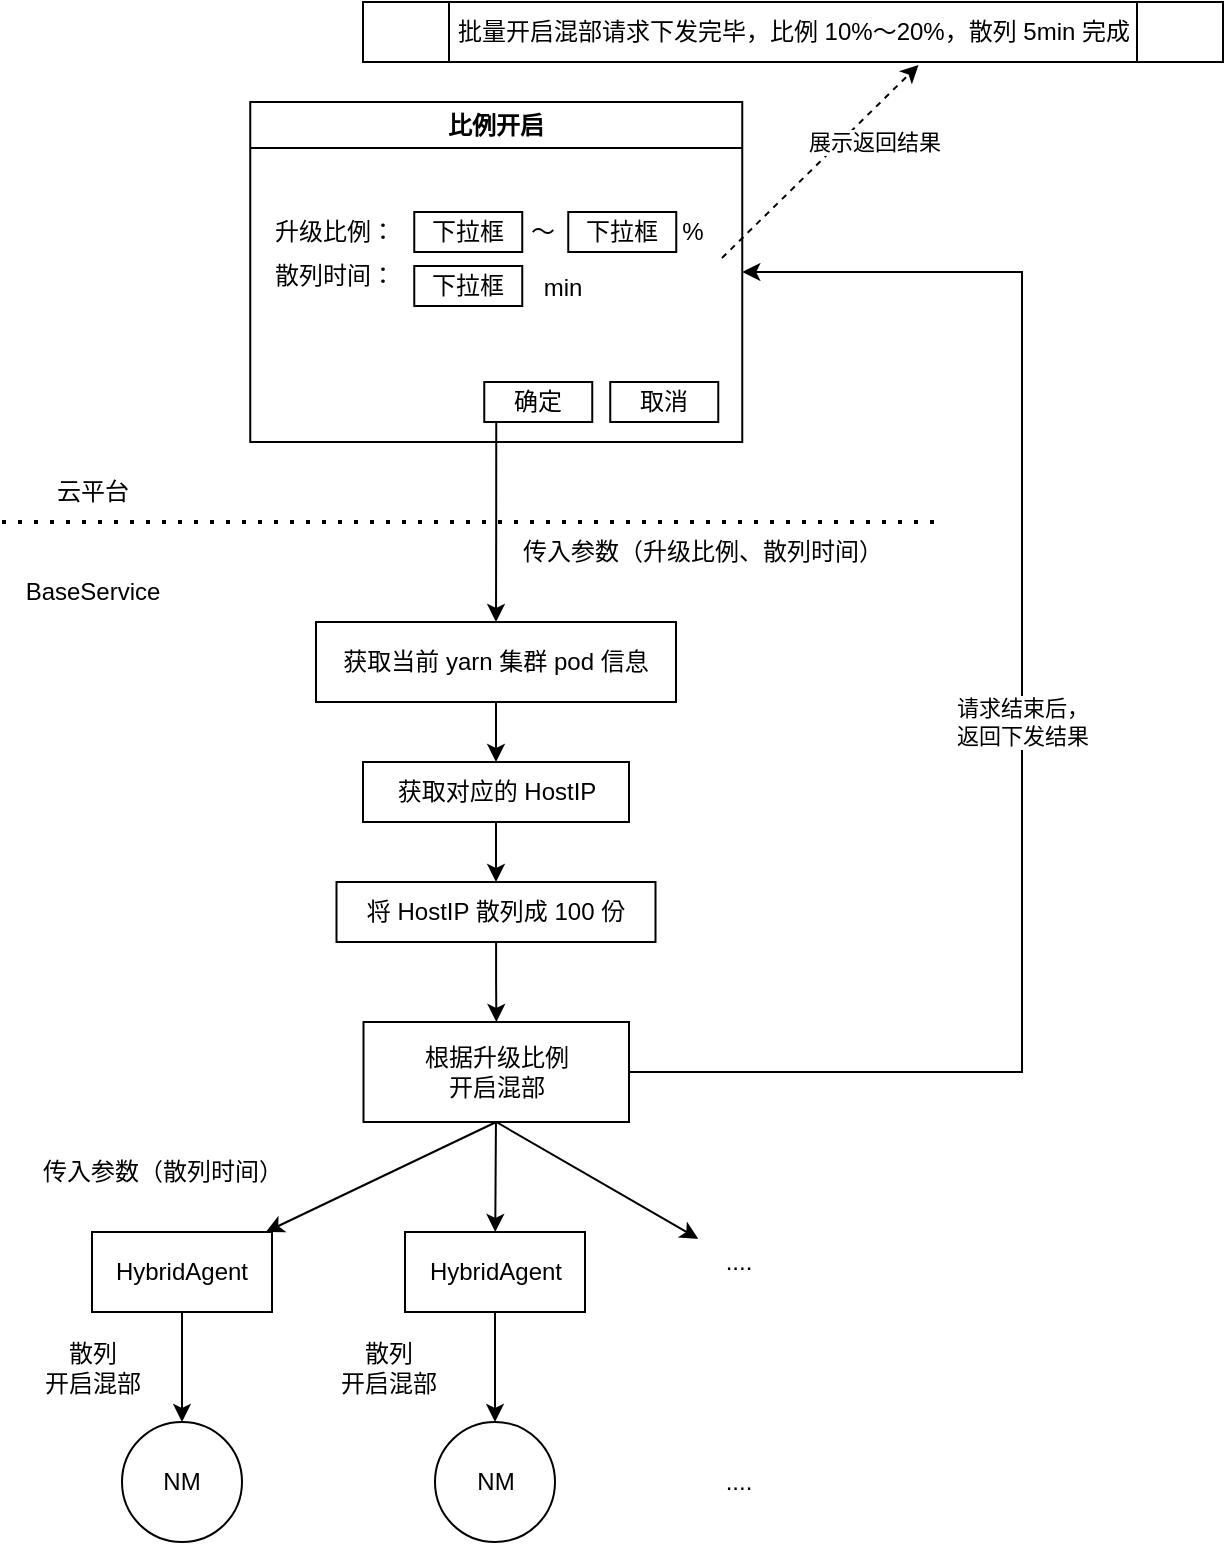 <mxfile version="24.8.6">
  <diagram name="第 1 页" id="Ra5ny07DFopt3GZYHSgJ">
    <mxGraphModel dx="996" dy="847" grid="1" gridSize="10" guides="1" tooltips="1" connect="1" arrows="1" fold="1" page="1" pageScale="1" pageWidth="827" pageHeight="1169" math="0" shadow="0">
      <root>
        <mxCell id="0" />
        <mxCell id="1" parent="0" />
        <mxCell id="k2kt2LY7Nyyv3Ihux5f3-31" style="edgeStyle=orthogonalEdgeStyle;rounded=0;orthogonalLoop=1;jettySize=auto;html=1;entryX=0.5;entryY=0;entryDx=0;entryDy=0;exitX=0.111;exitY=0.98;exitDx=0;exitDy=0;exitPerimeter=0;" edge="1" parent="1" source="k2kt2LY7Nyyv3Ihux5f3-12" target="k2kt2LY7Nyyv3Ihux5f3-14">
          <mxGeometry relative="1" as="geometry" />
        </mxCell>
        <mxCell id="k2kt2LY7Nyyv3Ihux5f3-3" value="比例开启" style="swimlane;whiteSpace=wrap;html=1;" vertex="1" parent="1">
          <mxGeometry x="204.13" y="70" width="246" height="170" as="geometry" />
        </mxCell>
        <mxCell id="k2kt2LY7Nyyv3Ihux5f3-4" value="下拉框" style="rounded=0;whiteSpace=wrap;html=1;fillColor=none;" vertex="1" parent="k2kt2LY7Nyyv3Ihux5f3-3">
          <mxGeometry x="82" y="55" width="54" height="20" as="geometry" />
        </mxCell>
        <mxCell id="k2kt2LY7Nyyv3Ihux5f3-6" value="散列时间：" style="text;html=1;align=center;verticalAlign=middle;resizable=0;points=[];autosize=1;strokeColor=none;fillColor=none;" vertex="1" parent="k2kt2LY7Nyyv3Ihux5f3-3">
          <mxGeometry x="2" y="72" width="80" height="30" as="geometry" />
        </mxCell>
        <mxCell id="k2kt2LY7Nyyv3Ihux5f3-5" value="升级比例：" style="text;html=1;align=center;verticalAlign=middle;resizable=0;points=[];autosize=1;strokeColor=none;fillColor=none;" vertex="1" parent="k2kt2LY7Nyyv3Ihux5f3-3">
          <mxGeometry x="2" y="50" width="80" height="30" as="geometry" />
        </mxCell>
        <mxCell id="k2kt2LY7Nyyv3Ihux5f3-7" value="下拉框" style="rounded=0;whiteSpace=wrap;html=1;fillColor=none;" vertex="1" parent="k2kt2LY7Nyyv3Ihux5f3-3">
          <mxGeometry x="159" y="55" width="54" height="20" as="geometry" />
        </mxCell>
        <mxCell id="k2kt2LY7Nyyv3Ihux5f3-8" value="～" style="text;html=1;align=center;verticalAlign=middle;resizable=0;points=[];autosize=1;strokeColor=none;fillColor=none;" vertex="1" parent="k2kt2LY7Nyyv3Ihux5f3-3">
          <mxGeometry x="126" y="50" width="40" height="30" as="geometry" />
        </mxCell>
        <mxCell id="k2kt2LY7Nyyv3Ihux5f3-9" value="%" style="text;html=1;align=center;verticalAlign=middle;resizable=0;points=[];autosize=1;strokeColor=none;fillColor=none;" vertex="1" parent="k2kt2LY7Nyyv3Ihux5f3-3">
          <mxGeometry x="206" y="50" width="30" height="30" as="geometry" />
        </mxCell>
        <mxCell id="k2kt2LY7Nyyv3Ihux5f3-10" value="下拉框" style="rounded=0;whiteSpace=wrap;html=1;fillColor=none;" vertex="1" parent="k2kt2LY7Nyyv3Ihux5f3-3">
          <mxGeometry x="82" y="82" width="54" height="20" as="geometry" />
        </mxCell>
        <mxCell id="k2kt2LY7Nyyv3Ihux5f3-12" value="确定" style="rounded=0;whiteSpace=wrap;html=1;fillColor=none;" vertex="1" parent="k2kt2LY7Nyyv3Ihux5f3-3">
          <mxGeometry x="117" y="140" width="54" height="20" as="geometry" />
        </mxCell>
        <mxCell id="k2kt2LY7Nyyv3Ihux5f3-13" value="取消" style="rounded=0;whiteSpace=wrap;html=1;fillColor=none;" vertex="1" parent="k2kt2LY7Nyyv3Ihux5f3-3">
          <mxGeometry x="180" y="140" width="54" height="20" as="geometry" />
        </mxCell>
        <mxCell id="k2kt2LY7Nyyv3Ihux5f3-11" value="min" style="text;html=1;align=center;verticalAlign=middle;resizable=0;points=[];autosize=1;strokeColor=none;fillColor=none;" vertex="1" parent="1">
          <mxGeometry x="340.13" y="148" width="40" height="30" as="geometry" />
        </mxCell>
        <mxCell id="k2kt2LY7Nyyv3Ihux5f3-33" style="edgeStyle=orthogonalEdgeStyle;rounded=0;orthogonalLoop=1;jettySize=auto;html=1;entryX=0.5;entryY=0;entryDx=0;entryDy=0;" edge="1" parent="1" source="k2kt2LY7Nyyv3Ihux5f3-14" target="k2kt2LY7Nyyv3Ihux5f3-15">
          <mxGeometry relative="1" as="geometry" />
        </mxCell>
        <mxCell id="k2kt2LY7Nyyv3Ihux5f3-14" value="获取当前 yarn 集群 pod 信息" style="rounded=0;whiteSpace=wrap;html=1;fillColor=none;" vertex="1" parent="1">
          <mxGeometry x="237" y="330" width="180" height="40" as="geometry" />
        </mxCell>
        <mxCell id="k2kt2LY7Nyyv3Ihux5f3-34" style="edgeStyle=orthogonalEdgeStyle;rounded=0;orthogonalLoop=1;jettySize=auto;html=1;entryX=0.5;entryY=0;entryDx=0;entryDy=0;" edge="1" parent="1" source="k2kt2LY7Nyyv3Ihux5f3-15" target="k2kt2LY7Nyyv3Ihux5f3-16">
          <mxGeometry relative="1" as="geometry" />
        </mxCell>
        <mxCell id="k2kt2LY7Nyyv3Ihux5f3-15" value="获取对应的 HostIP" style="rounded=0;whiteSpace=wrap;html=1;fillColor=none;" vertex="1" parent="1">
          <mxGeometry x="260.5" y="400" width="133" height="30" as="geometry" />
        </mxCell>
        <mxCell id="k2kt2LY7Nyyv3Ihux5f3-35" style="edgeStyle=orthogonalEdgeStyle;rounded=0;orthogonalLoop=1;jettySize=auto;html=1;" edge="1" parent="1" source="k2kt2LY7Nyyv3Ihux5f3-16" target="k2kt2LY7Nyyv3Ihux5f3-17">
          <mxGeometry relative="1" as="geometry" />
        </mxCell>
        <mxCell id="k2kt2LY7Nyyv3Ihux5f3-16" value="将 HostIP 散列成 100 份" style="rounded=0;whiteSpace=wrap;html=1;fillColor=none;" vertex="1" parent="1">
          <mxGeometry x="247.25" y="460" width="159.5" height="30" as="geometry" />
        </mxCell>
        <mxCell id="k2kt2LY7Nyyv3Ihux5f3-36" style="rounded=0;orthogonalLoop=1;jettySize=auto;html=1;exitX=0.5;exitY=1;exitDx=0;exitDy=0;" edge="1" parent="1" source="k2kt2LY7Nyyv3Ihux5f3-17" target="k2kt2LY7Nyyv3Ihux5f3-22">
          <mxGeometry relative="1" as="geometry" />
        </mxCell>
        <mxCell id="k2kt2LY7Nyyv3Ihux5f3-44" value="&lt;span style=&quot;color: rgba(0, 0, 0, 0); font-family: monospace; font-size: 0px; text-align: start; background-color: rgb(251, 251, 251);&quot;&gt;%3CmxGraphModel%3E%3Croot%3E%3CmxCell%20id%3D%220%22%2F%3E%3CmxCell%20id%3D%221%22%20parent%3D%220%22%2F%3E%3CmxCell%20id%3D%222%22%20value%3D%22%E4%BC%A0%E5%85%A5%E5%8F%82%E6%95%B0%EF%BC%88%E6%95%A3%E5%88%97%E6%97%B6%E9%97%B4%EF%BC%89%22%20style%3D%22text%3Bhtml%3D1%3Balign%3Dcenter%3BverticalAlign%3Dmiddle%3Bresizable%3D0%3Bpoints%3D%5B%5D%3Bautosize%3D1%3BstrokeColor%3Dnone%3BfillColor%3Dnone%3B%22%20vertex%3D%221%22%20parent%3D%221%22%3E%3CmxGeometry%20x%3D%22560%22%20y%3D%22550%22%20width%3D%22140%22%20height%3D%2230%22%20as%3D%22geometry%22%2F%3E%3C%2FmxCell%3E%3C%2Froot%3E%3C%2FmxGraphModel%3E&lt;/span&gt;&lt;span style=&quot;color: rgba(0, 0, 0, 0); font-family: monospace; font-size: 0px; text-align: start; background-color: rgb(251, 251, 251);&quot;&gt;%3CmxGraphModel%3E%3Croot%3E%3CmxCell%20id%3D%220%22%2F%3E%3CmxCell%20id%3D%221%22%20parent%3D%220%22%2F%3E%3CmxCell%20id%3D%222%22%20value%3D%22%E4%BC%A0%E5%85%A5%E5%8F%82%E6%95%B0%EF%BC%88%E6%95%A3%E5%88%97%E6%97%B6%E9%97%B4%EF%BC%89%22%20style%3D%22text%3Bhtml%3D1%3Balign%3Dcenter%3BverticalAlign%3Dmiddle%3Bresizable%3D0%3Bpoints%3D%5B%5D%3Bautosize%3D1%3BstrokeColor%3Dnone%3BfillColor%3Dnone%3B%22%20vertex%3D%221%22%20parent%3D%221%22%3E%3CmxGeometry%20x%3D%22560%22%20y%3D%22550%22%20width%3D%22140%22%20height%3D%2230%22%20as%3D%22geometry%22%2F%3E%3C%2FmxCell%3E%3C%2Froot%3E%3C%2FmxGraphModel%3E&lt;/span&gt;" style="edgeLabel;html=1;align=center;verticalAlign=middle;resizable=0;points=[];" vertex="1" connectable="0" parent="k2kt2LY7Nyyv3Ihux5f3-36">
          <mxGeometry x="0.027" y="2" relative="1" as="geometry">
            <mxPoint as="offset" />
          </mxGeometry>
        </mxCell>
        <mxCell id="k2kt2LY7Nyyv3Ihux5f3-45" value="&lt;span style=&quot;color: rgba(0, 0, 0, 0); font-family: monospace; font-size: 0px; text-align: start; background-color: rgb(251, 251, 251);&quot;&gt;%3CmxGraphModel%3E%3Croot%3E%3CmxCell%20id%3D%220%22%2F%3E%3CmxCell%20id%3D%221%22%20parent%3D%220%22%2F%3E%3CmxCell%20id%3D%222%22%20value%3D%22%E4%BC%A0%E5%85%A5%E5%8F%82%E6%95%B0%EF%BC%88%E6%95%A3%E5%88%97%E6%97%B6%E9%97%B4%EF%BC%89%22%20style%3D%22text%3Bhtml%3D1%3Balign%3Dcenter%3BverticalAlign%3Dmiddle%3Bresizable%3D0%3Bpoints%3D%5B%5D%3Bautosize%3D1%3BstrokeColor%3Dnone%3BfillColor%3Dnone%3B%22%20vertex%3D%221%22%20parent%3D%221%22%3E%3CmxGeometry%20x%3D%22560%22%20y%3D%22550%22%20width%3D%22140%22%20height%3D%2230%22%20as%3D%22geometry%22%2F%3E%3C%2FmxCell%3E%3C%2Froot%3E%3C%2FmxGraphModel%3E&lt;/span&gt;" style="edgeLabel;html=1;align=center;verticalAlign=middle;resizable=0;points=[];" vertex="1" connectable="0" parent="k2kt2LY7Nyyv3Ihux5f3-36">
          <mxGeometry x="-0.077" relative="1" as="geometry">
            <mxPoint as="offset" />
          </mxGeometry>
        </mxCell>
        <mxCell id="k2kt2LY7Nyyv3Ihux5f3-37" style="rounded=0;orthogonalLoop=1;jettySize=auto;html=1;" edge="1" parent="1" source="k2kt2LY7Nyyv3Ihux5f3-17" target="k2kt2LY7Nyyv3Ihux5f3-23">
          <mxGeometry relative="1" as="geometry" />
        </mxCell>
        <mxCell id="k2kt2LY7Nyyv3Ihux5f3-38" style="rounded=0;orthogonalLoop=1;jettySize=auto;html=1;exitX=0.5;exitY=1;exitDx=0;exitDy=0;" edge="1" parent="1" source="k2kt2LY7Nyyv3Ihux5f3-17" target="k2kt2LY7Nyyv3Ihux5f3-24">
          <mxGeometry relative="1" as="geometry" />
        </mxCell>
        <mxCell id="k2kt2LY7Nyyv3Ihux5f3-39" style="edgeStyle=orthogonalEdgeStyle;rounded=0;orthogonalLoop=1;jettySize=auto;html=1;entryX=1;entryY=0.5;entryDx=0;entryDy=0;exitX=1;exitY=0.5;exitDx=0;exitDy=0;" edge="1" parent="1" source="k2kt2LY7Nyyv3Ihux5f3-17" target="k2kt2LY7Nyyv3Ihux5f3-3">
          <mxGeometry relative="1" as="geometry">
            <Array as="points">
              <mxPoint x="590" y="555" />
              <mxPoint x="590" y="155" />
            </Array>
          </mxGeometry>
        </mxCell>
        <mxCell id="k2kt2LY7Nyyv3Ihux5f3-47" value="请求结束后，&lt;div&gt;返回下发结果&lt;/div&gt;" style="edgeLabel;html=1;align=center;verticalAlign=middle;resizable=0;points=[];" vertex="1" connectable="0" parent="k2kt2LY7Nyyv3Ihux5f3-39">
          <mxGeometry x="-0.778" relative="1" as="geometry">
            <mxPoint x="115" y="-175" as="offset" />
          </mxGeometry>
        </mxCell>
        <mxCell id="k2kt2LY7Nyyv3Ihux5f3-17" value="根据升级比例&lt;div&gt;开启混部&lt;/div&gt;" style="rounded=0;whiteSpace=wrap;html=1;fillColor=none;" vertex="1" parent="1">
          <mxGeometry x="260.75" y="530" width="132.75" height="50" as="geometry" />
        </mxCell>
        <mxCell id="k2kt2LY7Nyyv3Ihux5f3-18" value="BaseService" style="text;html=1;align=center;verticalAlign=middle;resizable=0;points=[];autosize=1;strokeColor=none;fillColor=none;" vertex="1" parent="1">
          <mxGeometry x="80" y="300" width="90" height="30" as="geometry" />
        </mxCell>
        <mxCell id="k2kt2LY7Nyyv3Ihux5f3-19" value="" style="endArrow=none;dashed=1;html=1;dashPattern=1 3;strokeWidth=2;rounded=0;" edge="1" parent="1">
          <mxGeometry width="50" height="50" relative="1" as="geometry">
            <mxPoint x="80" y="280" as="sourcePoint" />
            <mxPoint x="550" y="280" as="targetPoint" />
          </mxGeometry>
        </mxCell>
        <mxCell id="k2kt2LY7Nyyv3Ihux5f3-20" value="云平台" style="text;html=1;align=center;verticalAlign=middle;resizable=0;points=[];autosize=1;strokeColor=none;fillColor=none;" vertex="1" parent="1">
          <mxGeometry x="95" y="250" width="60" height="30" as="geometry" />
        </mxCell>
        <mxCell id="k2kt2LY7Nyyv3Ihux5f3-54" style="edgeStyle=orthogonalEdgeStyle;rounded=0;orthogonalLoop=1;jettySize=auto;html=1;entryX=0.5;entryY=0;entryDx=0;entryDy=0;" edge="1" parent="1" source="k2kt2LY7Nyyv3Ihux5f3-22" target="k2kt2LY7Nyyv3Ihux5f3-26">
          <mxGeometry relative="1" as="geometry" />
        </mxCell>
        <mxCell id="k2kt2LY7Nyyv3Ihux5f3-22" value="HybridAgent" style="rounded=0;whiteSpace=wrap;html=1;fillColor=none;" vertex="1" parent="1">
          <mxGeometry x="125" y="635" width="90" height="40" as="geometry" />
        </mxCell>
        <mxCell id="k2kt2LY7Nyyv3Ihux5f3-55" style="edgeStyle=orthogonalEdgeStyle;rounded=0;orthogonalLoop=1;jettySize=auto;html=1;entryX=0.5;entryY=0;entryDx=0;entryDy=0;" edge="1" parent="1" source="k2kt2LY7Nyyv3Ihux5f3-23" target="k2kt2LY7Nyyv3Ihux5f3-27">
          <mxGeometry relative="1" as="geometry" />
        </mxCell>
        <mxCell id="k2kt2LY7Nyyv3Ihux5f3-23" value="HybridAgent" style="rounded=0;whiteSpace=wrap;html=1;fillColor=none;" vertex="1" parent="1">
          <mxGeometry x="281.5" y="635" width="90" height="40" as="geometry" />
        </mxCell>
        <mxCell id="k2kt2LY7Nyyv3Ihux5f3-24" value="...." style="text;html=1;align=center;verticalAlign=middle;resizable=0;points=[];autosize=1;strokeColor=none;fillColor=none;" vertex="1" parent="1">
          <mxGeometry x="428.13" y="635" width="40" height="30" as="geometry" />
        </mxCell>
        <mxCell id="k2kt2LY7Nyyv3Ihux5f3-26" value="NM" style="ellipse;whiteSpace=wrap;html=1;aspect=fixed;fillColor=none;" vertex="1" parent="1">
          <mxGeometry x="140" y="730" width="60" height="60" as="geometry" />
        </mxCell>
        <mxCell id="k2kt2LY7Nyyv3Ihux5f3-27" value="NM" style="ellipse;whiteSpace=wrap;html=1;aspect=fixed;fillColor=none;" vertex="1" parent="1">
          <mxGeometry x="296.5" y="730" width="60" height="60" as="geometry" />
        </mxCell>
        <mxCell id="k2kt2LY7Nyyv3Ihux5f3-28" value="...." style="text;html=1;align=center;verticalAlign=middle;resizable=0;points=[];autosize=1;strokeColor=none;fillColor=none;" vertex="1" parent="1">
          <mxGeometry x="428.13" y="745" width="40" height="30" as="geometry" />
        </mxCell>
        <mxCell id="k2kt2LY7Nyyv3Ihux5f3-29" value="散列&lt;div&gt;开启混部&lt;/div&gt;" style="text;html=1;align=center;verticalAlign=middle;resizable=0;points=[];autosize=1;strokeColor=none;fillColor=none;" vertex="1" parent="1">
          <mxGeometry x="90" y="683" width="70" height="40" as="geometry" />
        </mxCell>
        <mxCell id="k2kt2LY7Nyyv3Ihux5f3-30" value="散列&lt;div&gt;开启混部&lt;/div&gt;" style="text;html=1;align=center;verticalAlign=middle;resizable=0;points=[];autosize=1;strokeColor=none;fillColor=none;" vertex="1" parent="1">
          <mxGeometry x="238" y="683" width="70" height="40" as="geometry" />
        </mxCell>
        <mxCell id="k2kt2LY7Nyyv3Ihux5f3-32" value="传入参数（升级比例、散列时间）" style="text;html=1;align=center;verticalAlign=middle;resizable=0;points=[];autosize=1;strokeColor=none;fillColor=none;" vertex="1" parent="1">
          <mxGeometry x="330" y="280" width="200" height="30" as="geometry" />
        </mxCell>
        <mxCell id="k2kt2LY7Nyyv3Ihux5f3-46" value="传入参数（散列时间）" style="text;html=1;align=center;verticalAlign=middle;resizable=0;points=[];autosize=1;strokeColor=none;fillColor=none;" vertex="1" parent="1">
          <mxGeometry x="90" y="590" width="140" height="30" as="geometry" />
        </mxCell>
        <mxCell id="k2kt2LY7Nyyv3Ihux5f3-49" value="" style="endArrow=classic;html=1;rounded=0;dashed=1;entryX=0.646;entryY=1.049;entryDx=0;entryDy=0;entryPerimeter=0;" edge="1" parent="1" target="k2kt2LY7Nyyv3Ihux5f3-52">
          <mxGeometry width="50" height="50" relative="1" as="geometry">
            <mxPoint x="440" y="148" as="sourcePoint" />
            <mxPoint x="490" y="98" as="targetPoint" />
          </mxGeometry>
        </mxCell>
        <mxCell id="k2kt2LY7Nyyv3Ihux5f3-53" value="展示返回结果" style="edgeLabel;html=1;align=center;verticalAlign=middle;resizable=0;points=[];" vertex="1" connectable="0" parent="k2kt2LY7Nyyv3Ihux5f3-49">
          <mxGeometry x="0.054" relative="1" as="geometry">
            <mxPoint x="24" y="-7" as="offset" />
          </mxGeometry>
        </mxCell>
        <mxCell id="k2kt2LY7Nyyv3Ihux5f3-52" value="&lt;span style=&quot;text-wrap-mode: nowrap;&quot;&gt;批量开启混部请求下发完毕，比例 10%～20%，散列 5min 完成&lt;/span&gt;" style="shape=process;whiteSpace=wrap;html=1;backgroundOutline=1;" vertex="1" parent="1">
          <mxGeometry x="260.5" y="20" width="430" height="30" as="geometry" />
        </mxCell>
      </root>
    </mxGraphModel>
  </diagram>
</mxfile>
